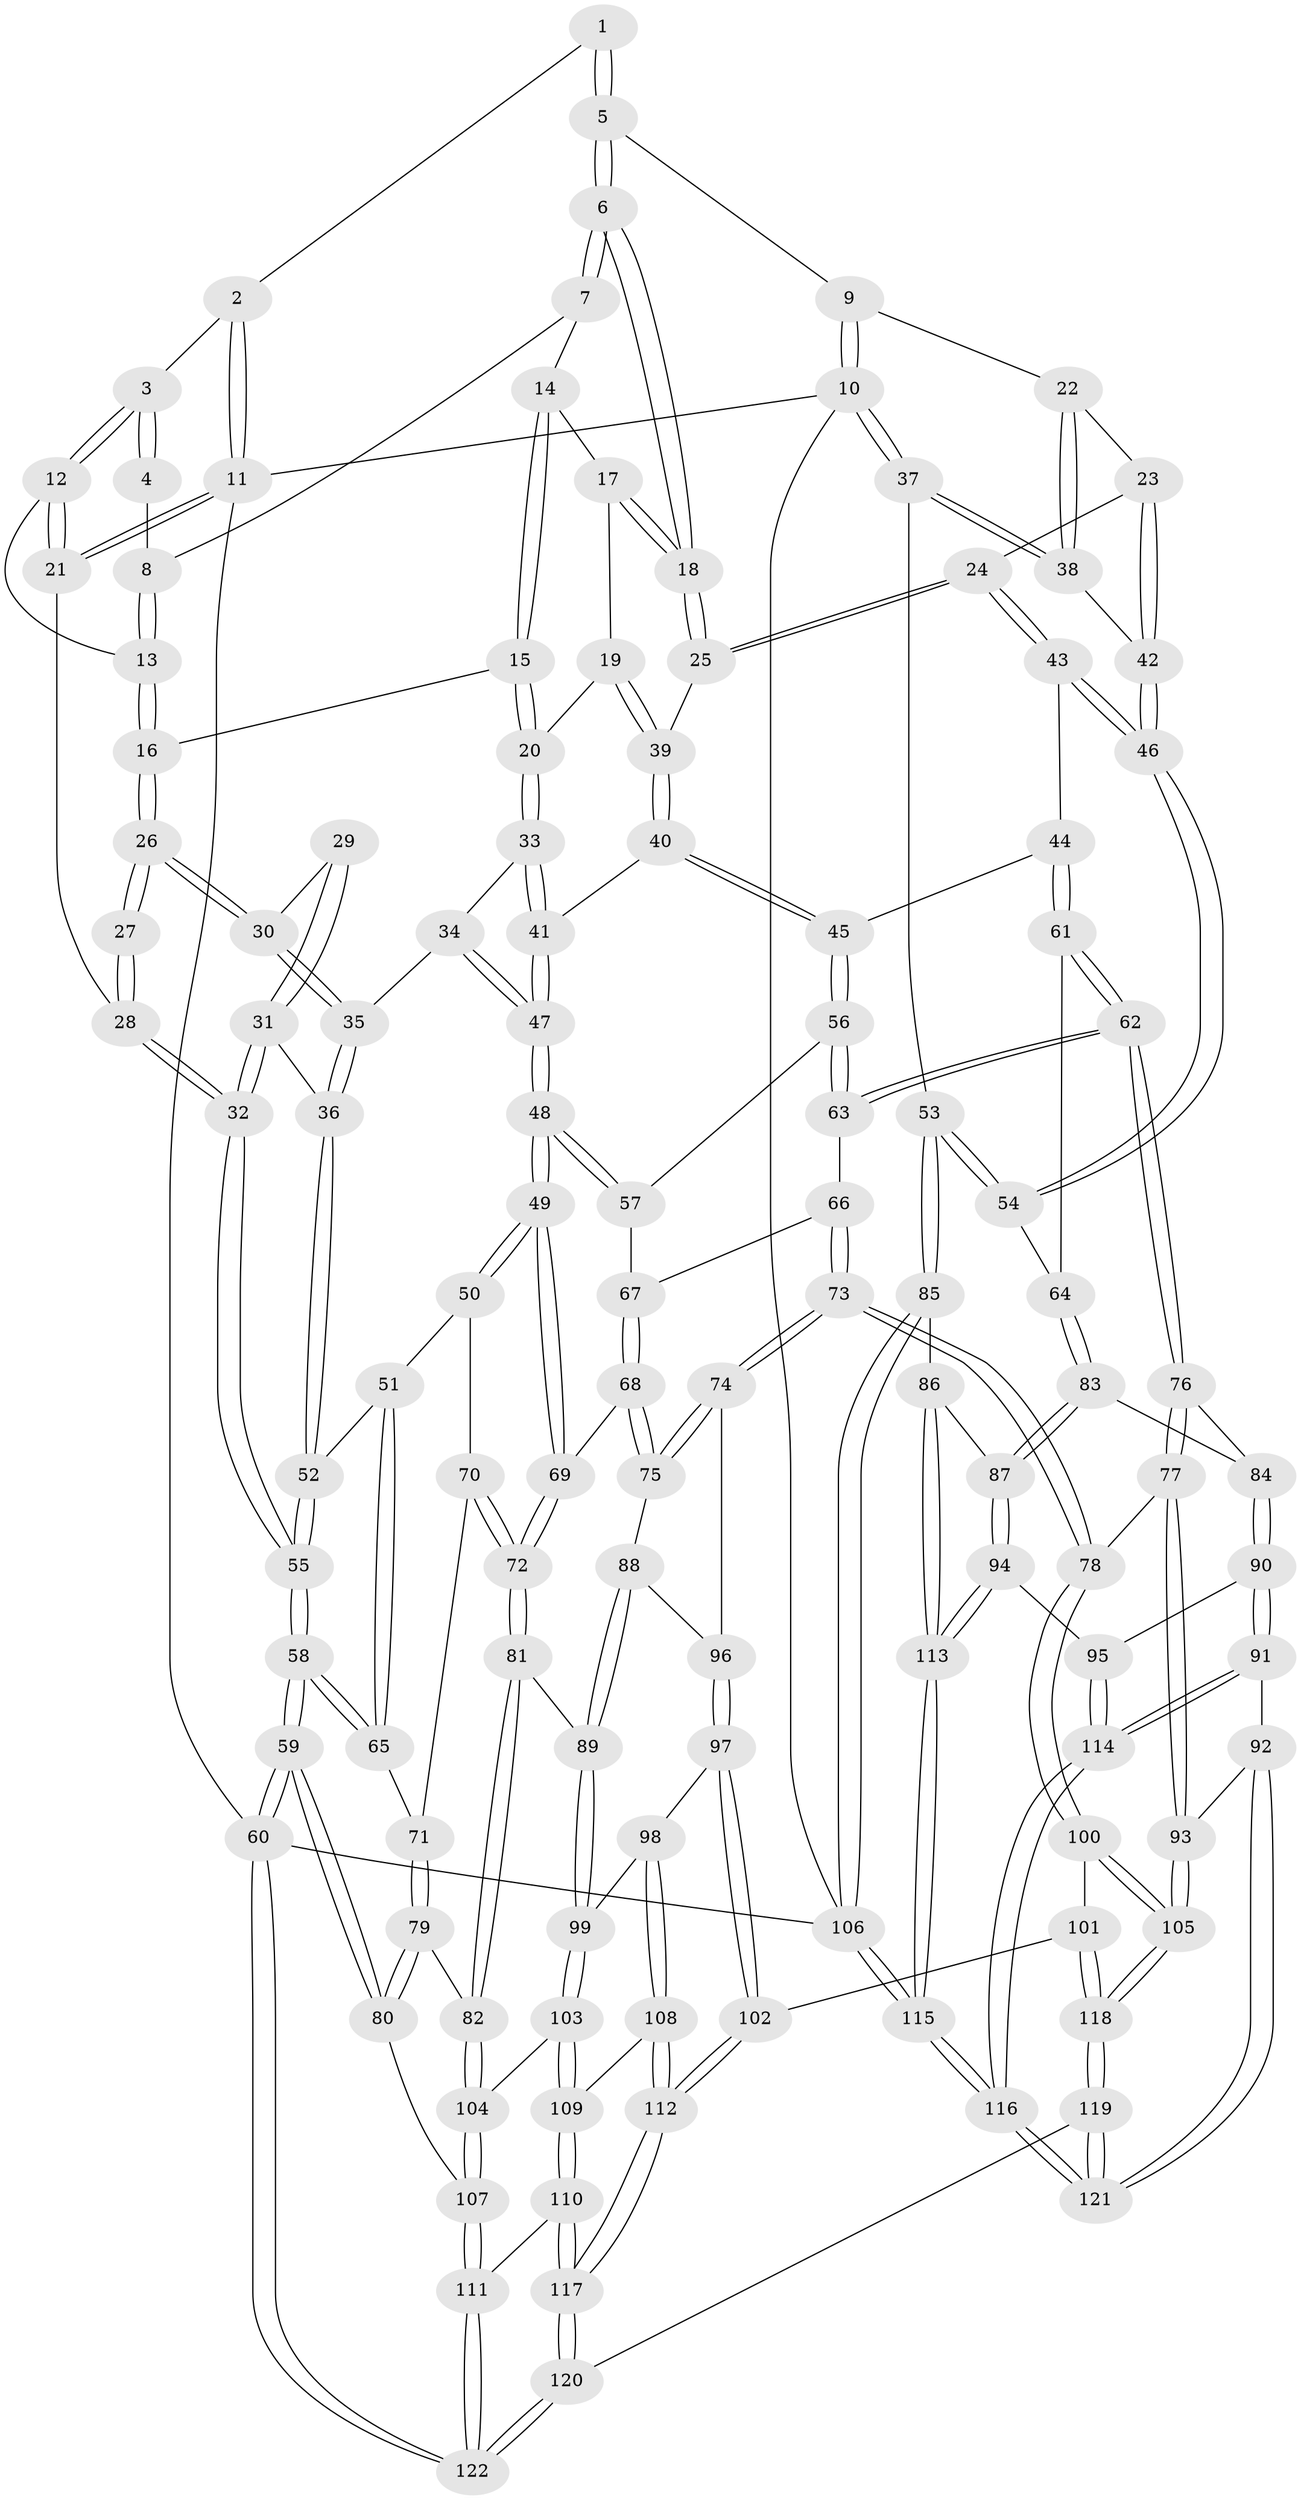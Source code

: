 // coarse degree distribution, {3: 0.1388888888888889, 5: 0.3194444444444444, 4: 0.4166666666666667, 6: 0.1111111111111111, 7: 0.013888888888888888}
// Generated by graph-tools (version 1.1) at 2025/52/02/27/25 19:52:44]
// undirected, 122 vertices, 302 edges
graph export_dot {
graph [start="1"]
  node [color=gray90,style=filled];
  1 [pos="+0.5645023744667387+0"];
  2 [pos="+0.22513732493986843+0"];
  3 [pos="+0.2195862566007805+0.16862809830502154"];
  4 [pos="+0.4844926681920204+0.0019184527190760257"];
  5 [pos="+0.5971419673284044+0"];
  6 [pos="+0.5915145883791875+0.23532116740847064"];
  7 [pos="+0.41737098827940167+0.16616569949321017"];
  8 [pos="+0.4127916250342438+0.15851420945866948"];
  9 [pos="+1+0"];
  10 [pos="+1+0"];
  11 [pos="+0+0"];
  12 [pos="+0.21897240021008263+0.17101748226297586"];
  13 [pos="+0.22804667322918865+0.20225018694461092"];
  14 [pos="+0.42719252520526685+0.2286697955992382"];
  15 [pos="+0.2390681215226435+0.23214027978403512"];
  16 [pos="+0.2275417154192262+0.22216862669842363"];
  17 [pos="+0.4421860768903104+0.2533722788389276"];
  18 [pos="+0.5984265806820838+0.28664779412126157"];
  19 [pos="+0.3487790346761446+0.32195597785295604"];
  20 [pos="+0.3078782445633354+0.30436794730533945"];
  21 [pos="+0+0"];
  22 [pos="+0.8474094105873791+0.24892900337789875"];
  23 [pos="+0.7410748391099024+0.2888226636750038"];
  24 [pos="+0.6311738967517699+0.3277703092826033"];
  25 [pos="+0.6098007470940418+0.31003515773147494"];
  26 [pos="+0.18173280393589897+0.2680345470255437"];
  27 [pos="+0+0.1288676887023505"];
  28 [pos="+0+0"];
  29 [pos="+0.1207927061096229+0.29208265542773043"];
  30 [pos="+0.17846987962728858+0.2720069347112624"];
  31 [pos="+0.05472233670872525+0.33366647673066047"];
  32 [pos="+0+0.37774946970536794"];
  33 [pos="+0.2920190478020038+0.36185383314533587"];
  34 [pos="+0.20247236859224432+0.44161064226318714"];
  35 [pos="+0.17443802459687677+0.4289914404912436"];
  36 [pos="+0.1105335764542584+0.468726530432872"];
  37 [pos="+1+0.5256813757311488"];
  38 [pos="+0.8787304643402871+0.3186700741213285"];
  39 [pos="+0.4116559452008191+0.3922337488236844"];
  40 [pos="+0.39911175111575475+0.46194772898825176"];
  41 [pos="+0.2933878570255012+0.48160890251019367"];
  42 [pos="+0.8279697404018892+0.4616716320261211"];
  43 [pos="+0.6415450390040742+0.4105887618025231"];
  44 [pos="+0.5853703942899018+0.4972033148570611"];
  45 [pos="+0.43184855813857154+0.5071949503450017"];
  46 [pos="+0.8062972438601034+0.5294326312319471"];
  47 [pos="+0.2733293031300593+0.49408091940154397"];
  48 [pos="+0.25371762210851834+0.5931947685050066"];
  49 [pos="+0.22487925862051097+0.6165964178325074"];
  50 [pos="+0.18201453582956326+0.6004530786655072"];
  51 [pos="+0.0893500511162792+0.5277325221116033"];
  52 [pos="+0.08201237245816193+0.505790642978672"];
  53 [pos="+1+0.5983971807242275"];
  54 [pos="+0.8094190895559951+0.5346129371131241"];
  55 [pos="+0+0.3861443976577512"];
  56 [pos="+0.42184911367999933+0.5624409439011973"];
  57 [pos="+0.35559583933042826+0.6123489406714484"];
  58 [pos="+0+0.7113285020066256"];
  59 [pos="+0+0.7916569004278726"];
  60 [pos="+0+1"];
  61 [pos="+0.5913284989706784+0.6022069118007116"];
  62 [pos="+0.5448750393702427+0.6649515784644343"];
  63 [pos="+0.4933761684266557+0.6408232464315833"];
  64 [pos="+0.7426793802152625+0.6382892743495404"];
  65 [pos="+0.022243774856297152+0.6441731008214525"];
  66 [pos="+0.4082413993643965+0.6755510075076341"];
  67 [pos="+0.3615794334747411+0.6294882981333035"];
  68 [pos="+0.3373376079939681+0.7198185863957502"];
  69 [pos="+0.22384931566206168+0.6803793920995663"];
  70 [pos="+0.09022647686159378+0.6638835612610561"];
  71 [pos="+0.06476419664156866+0.6740918647686558"];
  72 [pos="+0.2070134632128375+0.7198551742860272"];
  73 [pos="+0.404967790384906+0.770194963836979"];
  74 [pos="+0.38955610273138336+0.7689856301065764"];
  75 [pos="+0.36185068499314005+0.7531050481315674"];
  76 [pos="+0.5481683783824273+0.7261384492690528"];
  77 [pos="+0.5417263971764642+0.7333492932892219"];
  78 [pos="+0.418202363684716+0.7771766475215413"];
  79 [pos="+0.10234486550452708+0.7784044880561383"];
  80 [pos="+0+0.8050092478212622"];
  81 [pos="+0.1984158615391615+0.7461885104338707"];
  82 [pos="+0.12397437573186842+0.7882437311759289"];
  83 [pos="+0.7457646736824614+0.6736202551223375"];
  84 [pos="+0.6370123425756082+0.7595223946195254"];
  85 [pos="+1+0.7047391190236186"];
  86 [pos="+0.8550803949646208+0.8040685629353007"];
  87 [pos="+0.85178266379482+0.8031373359935765"];
  88 [pos="+0.25745182480663126+0.7843746926190623"];
  89 [pos="+0.2433556174327529+0.7863459628596613"];
  90 [pos="+0.6809463110946161+0.8461270850320632"];
  91 [pos="+0.5771352545336771+0.8949046677152345"];
  92 [pos="+0.5447323433563829+0.8962272646460139"];
  93 [pos="+0.5433216629384328+0.8954354948186022"];
  94 [pos="+0.7019859179577672+0.8555502684256099"];
  95 [pos="+0.6994839795263958+0.8550949760796244"];
  96 [pos="+0.3420732981412611+0.815120084551141"];
  97 [pos="+0.3058978626225594+0.8728792032851407"];
  98 [pos="+0.2784493531222302+0.8597281456751733"];
  99 [pos="+0.2524606067861236+0.8131643988764254"];
  100 [pos="+0.4302746118990767+0.8706751315001315"];
  101 [pos="+0.3277651672406481+0.9008841594879969"];
  102 [pos="+0.3210371232399962+0.8961895291898764"];
  103 [pos="+0.184482040621813+0.8833430132704951"];
  104 [pos="+0.12431215081474217+0.7965712776598708"];
  105 [pos="+0.4650212813941474+0.9068230829575404"];
  106 [pos="+1+1"];
  107 [pos="+0.0766130948583301+0.9079884173738639"];
  108 [pos="+0.2058398393386992+0.9082028924969523"];
  109 [pos="+0.18998061884260647+0.8967483855830517"];
  110 [pos="+0.11284018940333877+0.9353516452078666"];
  111 [pos="+0.08485843549876629+0.9418375880053249"];
  112 [pos="+0.22325750154350532+0.9679554826503382"];
  113 [pos="+0.8505463376868279+1"];
  114 [pos="+0.6453789827756024+0.970804844141918"];
  115 [pos="+0.8615610580264483+1"];
  116 [pos="+0.710030132037965+1"];
  117 [pos="+0.22288806001014588+0.9718812144073391"];
  118 [pos="+0.38102976395141075+1"];
  119 [pos="+0.37197389445948165+1"];
  120 [pos="+0.2464329653165846+1"];
  121 [pos="+0.6061155095007859+1"];
  122 [pos="+0+1"];
  1 -- 2;
  1 -- 5;
  1 -- 5;
  2 -- 3;
  2 -- 11;
  2 -- 11;
  3 -- 4;
  3 -- 4;
  3 -- 12;
  3 -- 12;
  4 -- 8;
  5 -- 6;
  5 -- 6;
  5 -- 9;
  6 -- 7;
  6 -- 7;
  6 -- 18;
  6 -- 18;
  7 -- 8;
  7 -- 14;
  8 -- 13;
  8 -- 13;
  9 -- 10;
  9 -- 10;
  9 -- 22;
  10 -- 11;
  10 -- 37;
  10 -- 37;
  10 -- 106;
  11 -- 21;
  11 -- 21;
  11 -- 60;
  12 -- 13;
  12 -- 21;
  12 -- 21;
  13 -- 16;
  13 -- 16;
  14 -- 15;
  14 -- 15;
  14 -- 17;
  15 -- 16;
  15 -- 20;
  15 -- 20;
  16 -- 26;
  16 -- 26;
  17 -- 18;
  17 -- 18;
  17 -- 19;
  18 -- 25;
  18 -- 25;
  19 -- 20;
  19 -- 39;
  19 -- 39;
  20 -- 33;
  20 -- 33;
  21 -- 28;
  22 -- 23;
  22 -- 38;
  22 -- 38;
  23 -- 24;
  23 -- 42;
  23 -- 42;
  24 -- 25;
  24 -- 25;
  24 -- 43;
  24 -- 43;
  25 -- 39;
  26 -- 27;
  26 -- 27;
  26 -- 30;
  26 -- 30;
  27 -- 28;
  27 -- 28;
  28 -- 32;
  28 -- 32;
  29 -- 30;
  29 -- 31;
  29 -- 31;
  30 -- 35;
  30 -- 35;
  31 -- 32;
  31 -- 32;
  31 -- 36;
  32 -- 55;
  32 -- 55;
  33 -- 34;
  33 -- 41;
  33 -- 41;
  34 -- 35;
  34 -- 47;
  34 -- 47;
  35 -- 36;
  35 -- 36;
  36 -- 52;
  36 -- 52;
  37 -- 38;
  37 -- 38;
  37 -- 53;
  38 -- 42;
  39 -- 40;
  39 -- 40;
  40 -- 41;
  40 -- 45;
  40 -- 45;
  41 -- 47;
  41 -- 47;
  42 -- 46;
  42 -- 46;
  43 -- 44;
  43 -- 46;
  43 -- 46;
  44 -- 45;
  44 -- 61;
  44 -- 61;
  45 -- 56;
  45 -- 56;
  46 -- 54;
  46 -- 54;
  47 -- 48;
  47 -- 48;
  48 -- 49;
  48 -- 49;
  48 -- 57;
  48 -- 57;
  49 -- 50;
  49 -- 50;
  49 -- 69;
  49 -- 69;
  50 -- 51;
  50 -- 70;
  51 -- 52;
  51 -- 65;
  51 -- 65;
  52 -- 55;
  52 -- 55;
  53 -- 54;
  53 -- 54;
  53 -- 85;
  53 -- 85;
  54 -- 64;
  55 -- 58;
  55 -- 58;
  56 -- 57;
  56 -- 63;
  56 -- 63;
  57 -- 67;
  58 -- 59;
  58 -- 59;
  58 -- 65;
  58 -- 65;
  59 -- 60;
  59 -- 60;
  59 -- 80;
  59 -- 80;
  60 -- 122;
  60 -- 122;
  60 -- 106;
  61 -- 62;
  61 -- 62;
  61 -- 64;
  62 -- 63;
  62 -- 63;
  62 -- 76;
  62 -- 76;
  63 -- 66;
  64 -- 83;
  64 -- 83;
  65 -- 71;
  66 -- 67;
  66 -- 73;
  66 -- 73;
  67 -- 68;
  67 -- 68;
  68 -- 69;
  68 -- 75;
  68 -- 75;
  69 -- 72;
  69 -- 72;
  70 -- 71;
  70 -- 72;
  70 -- 72;
  71 -- 79;
  71 -- 79;
  72 -- 81;
  72 -- 81;
  73 -- 74;
  73 -- 74;
  73 -- 78;
  73 -- 78;
  74 -- 75;
  74 -- 75;
  74 -- 96;
  75 -- 88;
  76 -- 77;
  76 -- 77;
  76 -- 84;
  77 -- 78;
  77 -- 93;
  77 -- 93;
  78 -- 100;
  78 -- 100;
  79 -- 80;
  79 -- 80;
  79 -- 82;
  80 -- 107;
  81 -- 82;
  81 -- 82;
  81 -- 89;
  82 -- 104;
  82 -- 104;
  83 -- 84;
  83 -- 87;
  83 -- 87;
  84 -- 90;
  84 -- 90;
  85 -- 86;
  85 -- 106;
  85 -- 106;
  86 -- 87;
  86 -- 113;
  86 -- 113;
  87 -- 94;
  87 -- 94;
  88 -- 89;
  88 -- 89;
  88 -- 96;
  89 -- 99;
  89 -- 99;
  90 -- 91;
  90 -- 91;
  90 -- 95;
  91 -- 92;
  91 -- 114;
  91 -- 114;
  92 -- 93;
  92 -- 121;
  92 -- 121;
  93 -- 105;
  93 -- 105;
  94 -- 95;
  94 -- 113;
  94 -- 113;
  95 -- 114;
  95 -- 114;
  96 -- 97;
  96 -- 97;
  97 -- 98;
  97 -- 102;
  97 -- 102;
  98 -- 99;
  98 -- 108;
  98 -- 108;
  99 -- 103;
  99 -- 103;
  100 -- 101;
  100 -- 105;
  100 -- 105;
  101 -- 102;
  101 -- 118;
  101 -- 118;
  102 -- 112;
  102 -- 112;
  103 -- 104;
  103 -- 109;
  103 -- 109;
  104 -- 107;
  104 -- 107;
  105 -- 118;
  105 -- 118;
  106 -- 115;
  106 -- 115;
  107 -- 111;
  107 -- 111;
  108 -- 109;
  108 -- 112;
  108 -- 112;
  109 -- 110;
  109 -- 110;
  110 -- 111;
  110 -- 117;
  110 -- 117;
  111 -- 122;
  111 -- 122;
  112 -- 117;
  112 -- 117;
  113 -- 115;
  113 -- 115;
  114 -- 116;
  114 -- 116;
  115 -- 116;
  115 -- 116;
  116 -- 121;
  116 -- 121;
  117 -- 120;
  117 -- 120;
  118 -- 119;
  118 -- 119;
  119 -- 120;
  119 -- 121;
  119 -- 121;
  120 -- 122;
  120 -- 122;
}
